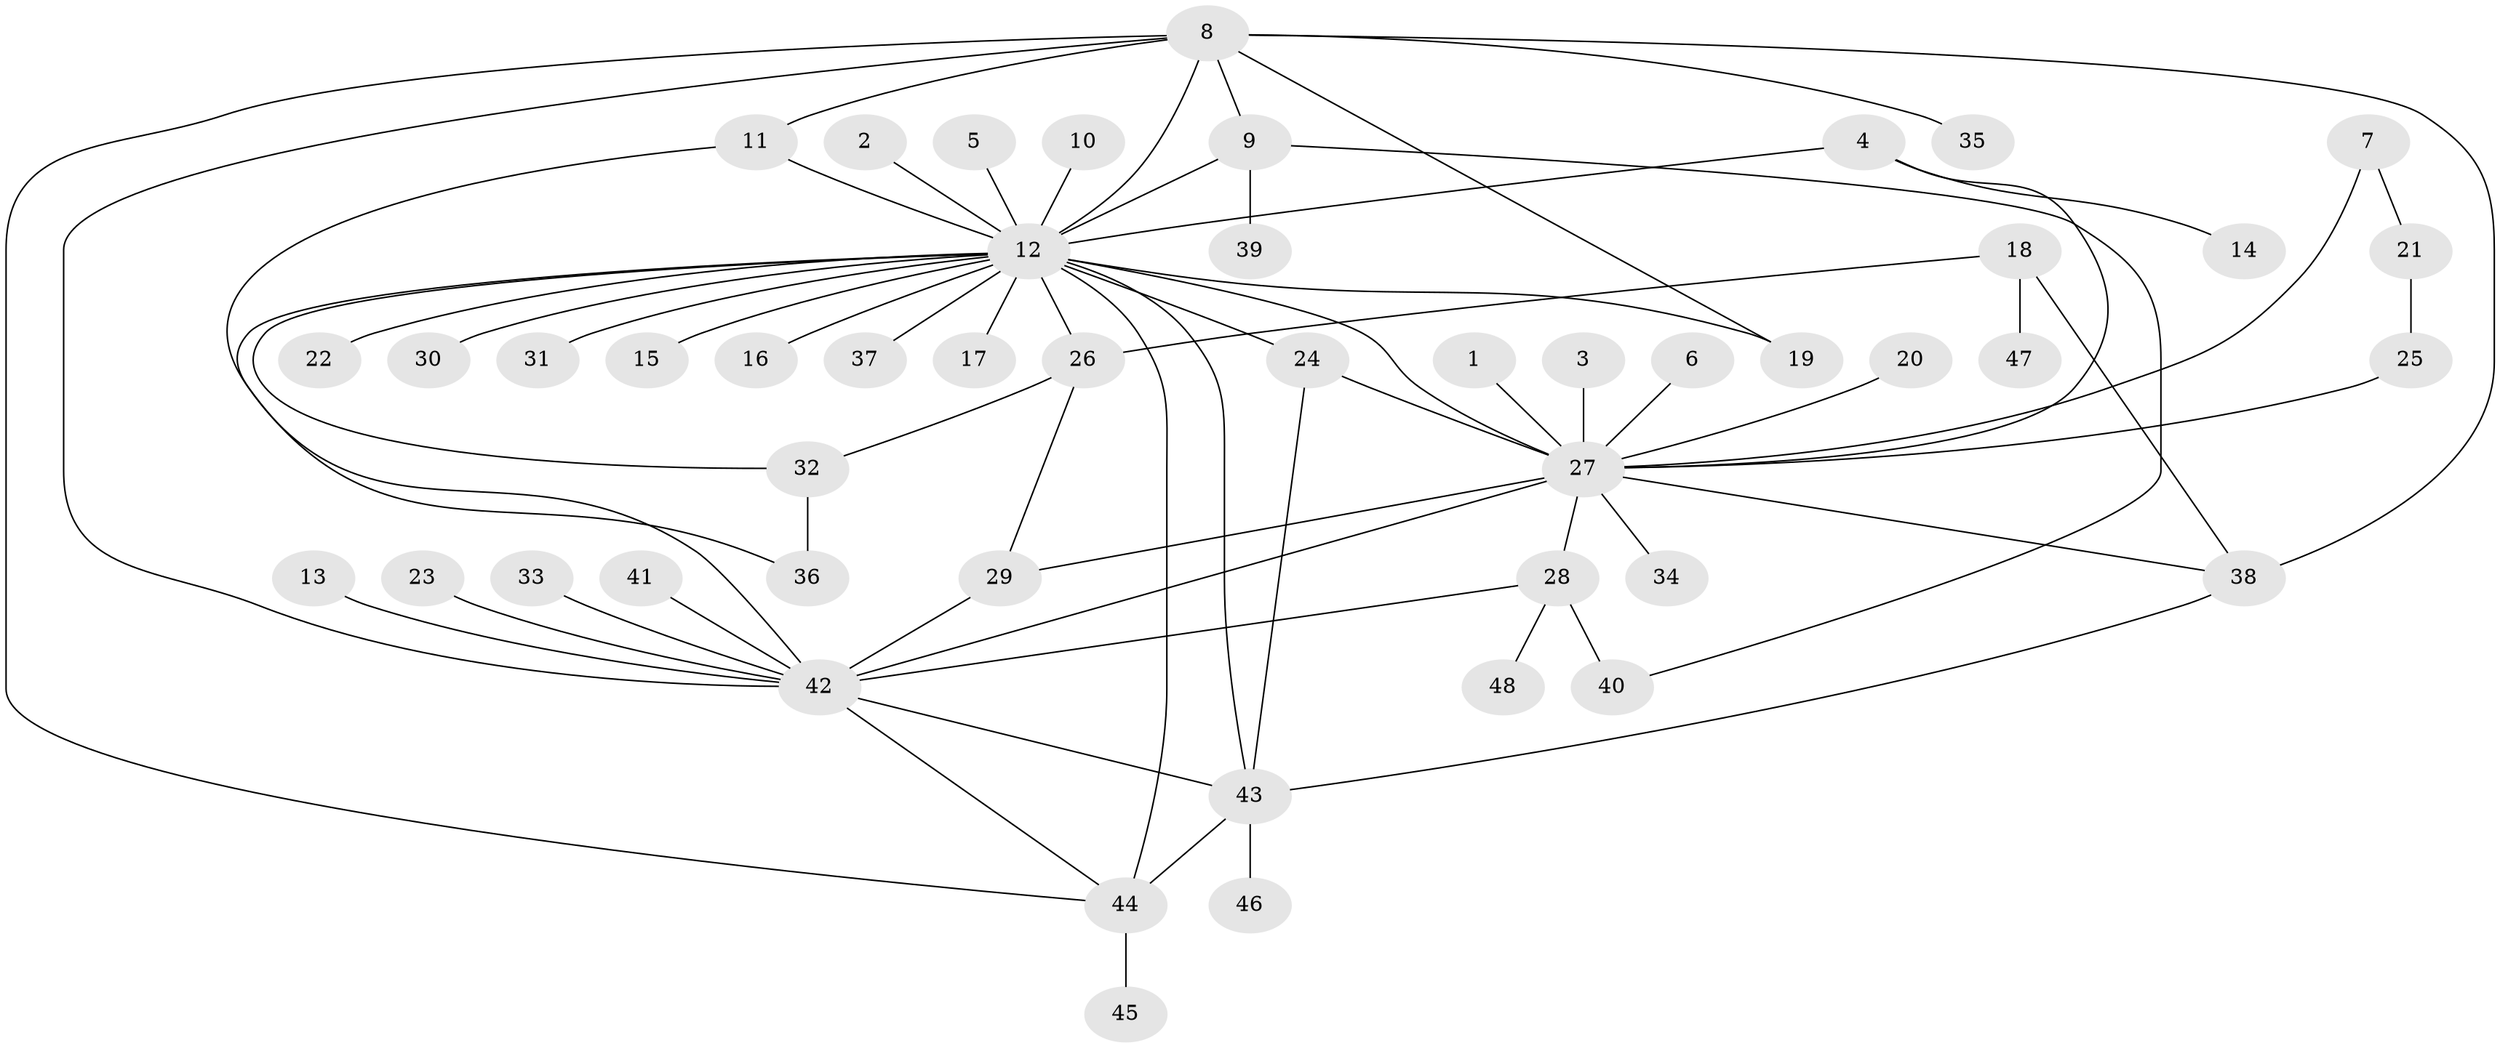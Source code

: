 // original degree distribution, {1: 0.4852941176470588, 15: 0.014705882352941176, 28: 0.014705882352941176, 6: 0.04411764705882353, 2: 0.20588235294117646, 14: 0.014705882352941176, 4: 0.04411764705882353, 5: 0.04411764705882353, 8: 0.029411764705882353, 3: 0.10294117647058823}
// Generated by graph-tools (version 1.1) at 2025/36/03/04/25 23:36:53]
// undirected, 48 vertices, 69 edges
graph export_dot {
  node [color=gray90,style=filled];
  1;
  2;
  3;
  4;
  5;
  6;
  7;
  8;
  9;
  10;
  11;
  12;
  13;
  14;
  15;
  16;
  17;
  18;
  19;
  20;
  21;
  22;
  23;
  24;
  25;
  26;
  27;
  28;
  29;
  30;
  31;
  32;
  33;
  34;
  35;
  36;
  37;
  38;
  39;
  40;
  41;
  42;
  43;
  44;
  45;
  46;
  47;
  48;
  1 -- 27 [weight=1.0];
  2 -- 12 [weight=1.0];
  3 -- 27 [weight=1.0];
  4 -- 12 [weight=1.0];
  4 -- 14 [weight=1.0];
  4 -- 27 [weight=1.0];
  5 -- 12 [weight=1.0];
  6 -- 27 [weight=1.0];
  7 -- 21 [weight=1.0];
  7 -- 27 [weight=1.0];
  8 -- 9 [weight=1.0];
  8 -- 11 [weight=1.0];
  8 -- 12 [weight=1.0];
  8 -- 19 [weight=1.0];
  8 -- 35 [weight=1.0];
  8 -- 38 [weight=1.0];
  8 -- 42 [weight=1.0];
  8 -- 44 [weight=1.0];
  9 -- 12 [weight=2.0];
  9 -- 39 [weight=1.0];
  9 -- 40 [weight=1.0];
  10 -- 12 [weight=1.0];
  11 -- 12 [weight=1.0];
  11 -- 36 [weight=1.0];
  12 -- 15 [weight=1.0];
  12 -- 16 [weight=1.0];
  12 -- 17 [weight=1.0];
  12 -- 19 [weight=1.0];
  12 -- 22 [weight=1.0];
  12 -- 24 [weight=1.0];
  12 -- 26 [weight=1.0];
  12 -- 27 [weight=2.0];
  12 -- 30 [weight=1.0];
  12 -- 31 [weight=1.0];
  12 -- 32 [weight=1.0];
  12 -- 37 [weight=1.0];
  12 -- 42 [weight=1.0];
  12 -- 43 [weight=1.0];
  12 -- 44 [weight=1.0];
  13 -- 42 [weight=1.0];
  18 -- 26 [weight=1.0];
  18 -- 38 [weight=1.0];
  18 -- 47 [weight=1.0];
  20 -- 27 [weight=1.0];
  21 -- 25 [weight=1.0];
  23 -- 42 [weight=1.0];
  24 -- 27 [weight=1.0];
  24 -- 43 [weight=1.0];
  25 -- 27 [weight=1.0];
  26 -- 29 [weight=1.0];
  26 -- 32 [weight=1.0];
  27 -- 28 [weight=1.0];
  27 -- 29 [weight=1.0];
  27 -- 34 [weight=1.0];
  27 -- 38 [weight=1.0];
  27 -- 42 [weight=1.0];
  28 -- 40 [weight=2.0];
  28 -- 42 [weight=1.0];
  28 -- 48 [weight=1.0];
  29 -- 42 [weight=2.0];
  32 -- 36 [weight=1.0];
  33 -- 42 [weight=1.0];
  38 -- 43 [weight=1.0];
  41 -- 42 [weight=1.0];
  42 -- 43 [weight=1.0];
  42 -- 44 [weight=1.0];
  43 -- 44 [weight=1.0];
  43 -- 46 [weight=1.0];
  44 -- 45 [weight=1.0];
}
